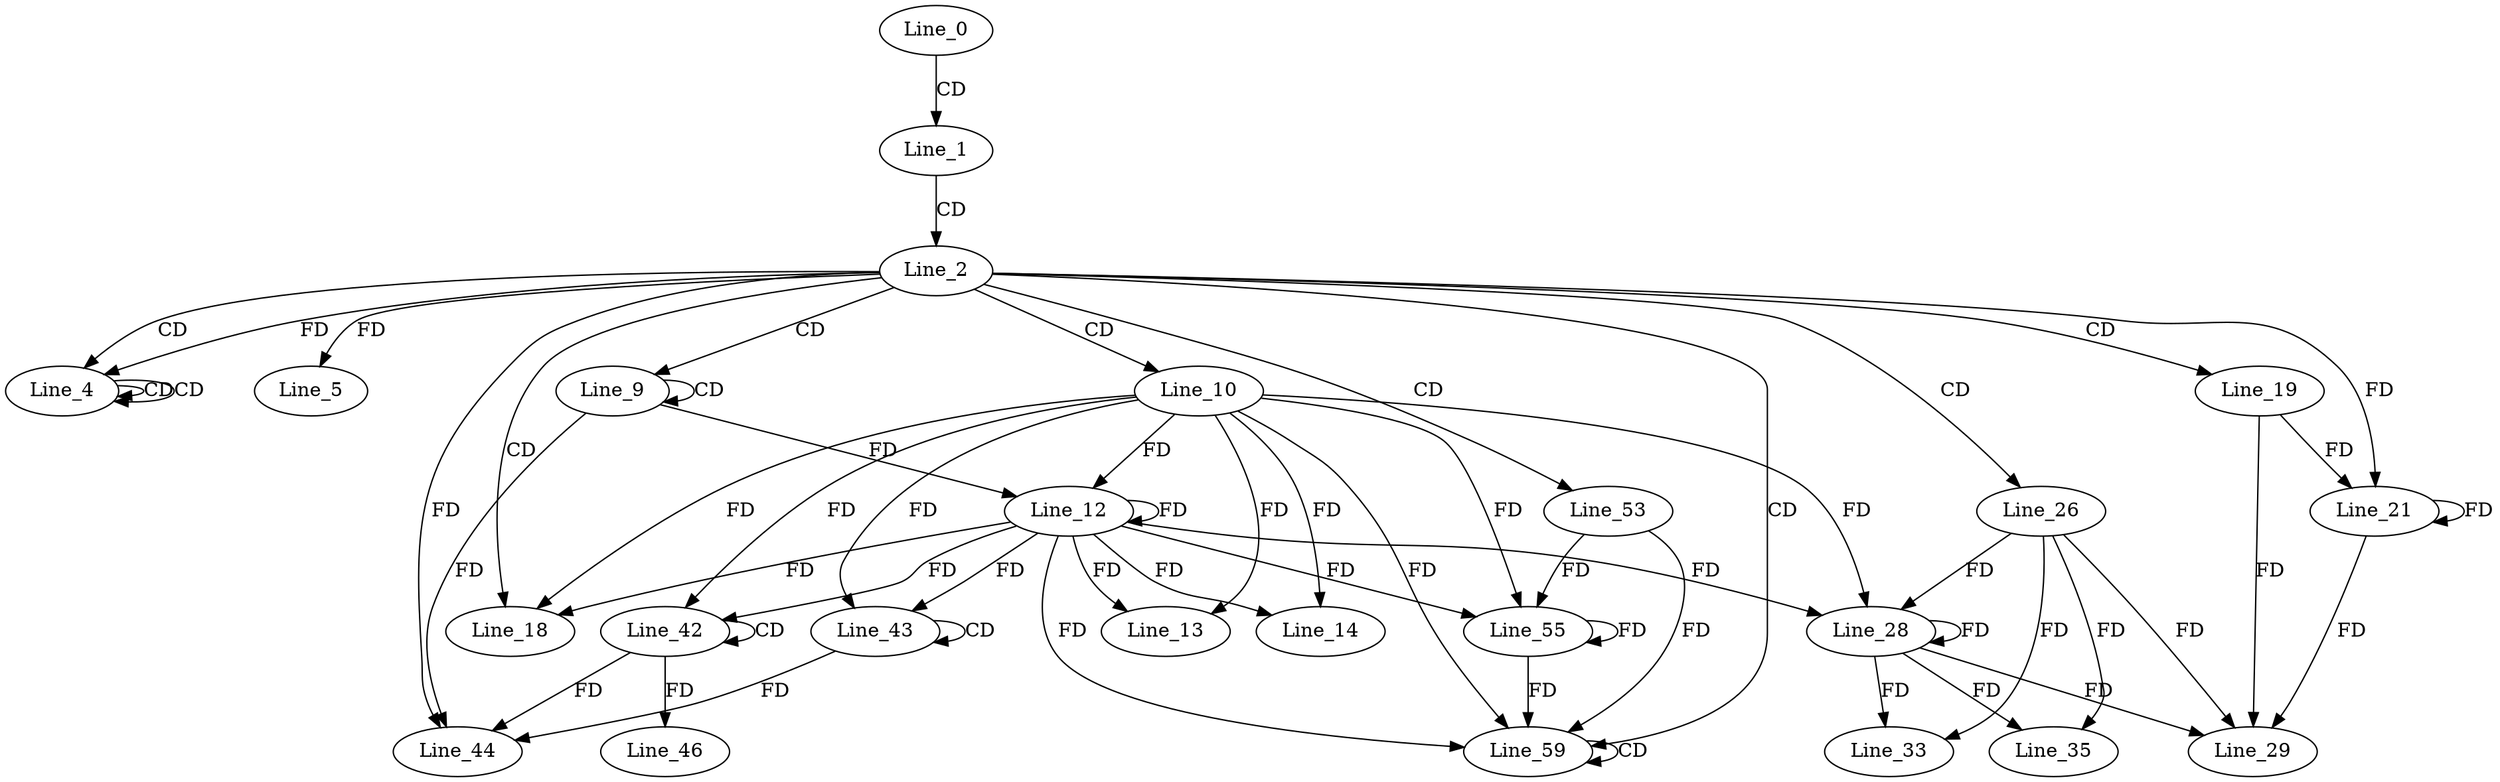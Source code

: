 digraph G {
  Line_0;
  Line_1;
  Line_2;
  Line_4;
  Line_4;
  Line_4;
  Line_4;
  Line_5;
  Line_9;
  Line_9;
  Line_9;
  Line_10;
  Line_12;
  Line_12;
  Line_13;
  Line_14;
  Line_18;
  Line_19;
  Line_21;
  Line_21;
  Line_21;
  Line_26;
  Line_28;
  Line_28;
  Line_29;
  Line_33;
  Line_35;
  Line_42;
  Line_42;
  Line_43;
  Line_43;
  Line_44;
  Line_46;
  Line_53;
  Line_55;
  Line_55;
  Line_55;
  Line_59;
  Line_59;
  Line_59;
  Line_0 -> Line_1 [ label="CD" ];
  Line_1 -> Line_2 [ label="CD" ];
  Line_2 -> Line_4 [ label="CD" ];
  Line_4 -> Line_4 [ label="CD" ];
  Line_4 -> Line_4 [ label="CD" ];
  Line_2 -> Line_4 [ label="FD" ];
  Line_2 -> Line_5 [ label="FD" ];
  Line_2 -> Line_9 [ label="CD" ];
  Line_9 -> Line_9 [ label="CD" ];
  Line_2 -> Line_10 [ label="CD" ];
  Line_10 -> Line_12 [ label="FD" ];
  Line_12 -> Line_12 [ label="FD" ];
  Line_9 -> Line_12 [ label="FD" ];
  Line_10 -> Line_13 [ label="FD" ];
  Line_12 -> Line_13 [ label="FD" ];
  Line_10 -> Line_14 [ label="FD" ];
  Line_12 -> Line_14 [ label="FD" ];
  Line_2 -> Line_18 [ label="CD" ];
  Line_10 -> Line_18 [ label="FD" ];
  Line_12 -> Line_18 [ label="FD" ];
  Line_2 -> Line_19 [ label="CD" ];
  Line_19 -> Line_21 [ label="FD" ];
  Line_21 -> Line_21 [ label="FD" ];
  Line_2 -> Line_21 [ label="FD" ];
  Line_2 -> Line_26 [ label="CD" ];
  Line_26 -> Line_28 [ label="FD" ];
  Line_28 -> Line_28 [ label="FD" ];
  Line_10 -> Line_28 [ label="FD" ];
  Line_12 -> Line_28 [ label="FD" ];
  Line_26 -> Line_29 [ label="FD" ];
  Line_28 -> Line_29 [ label="FD" ];
  Line_19 -> Line_29 [ label="FD" ];
  Line_21 -> Line_29 [ label="FD" ];
  Line_26 -> Line_33 [ label="FD" ];
  Line_28 -> Line_33 [ label="FD" ];
  Line_26 -> Line_35 [ label="FD" ];
  Line_28 -> Line_35 [ label="FD" ];
  Line_42 -> Line_42 [ label="CD" ];
  Line_10 -> Line_42 [ label="FD" ];
  Line_12 -> Line_42 [ label="FD" ];
  Line_43 -> Line_43 [ label="CD" ];
  Line_10 -> Line_43 [ label="FD" ];
  Line_12 -> Line_43 [ label="FD" ];
  Line_42 -> Line_44 [ label="FD" ];
  Line_43 -> Line_44 [ label="FD" ];
  Line_2 -> Line_44 [ label="FD" ];
  Line_9 -> Line_44 [ label="FD" ];
  Line_42 -> Line_46 [ label="FD" ];
  Line_2 -> Line_53 [ label="CD" ];
  Line_53 -> Line_55 [ label="FD" ];
  Line_55 -> Line_55 [ label="FD" ];
  Line_10 -> Line_55 [ label="FD" ];
  Line_12 -> Line_55 [ label="FD" ];
  Line_2 -> Line_59 [ label="CD" ];
  Line_59 -> Line_59 [ label="CD" ];
  Line_53 -> Line_59 [ label="FD" ];
  Line_55 -> Line_59 [ label="FD" ];
  Line_10 -> Line_59 [ label="FD" ];
  Line_12 -> Line_59 [ label="FD" ];
}
